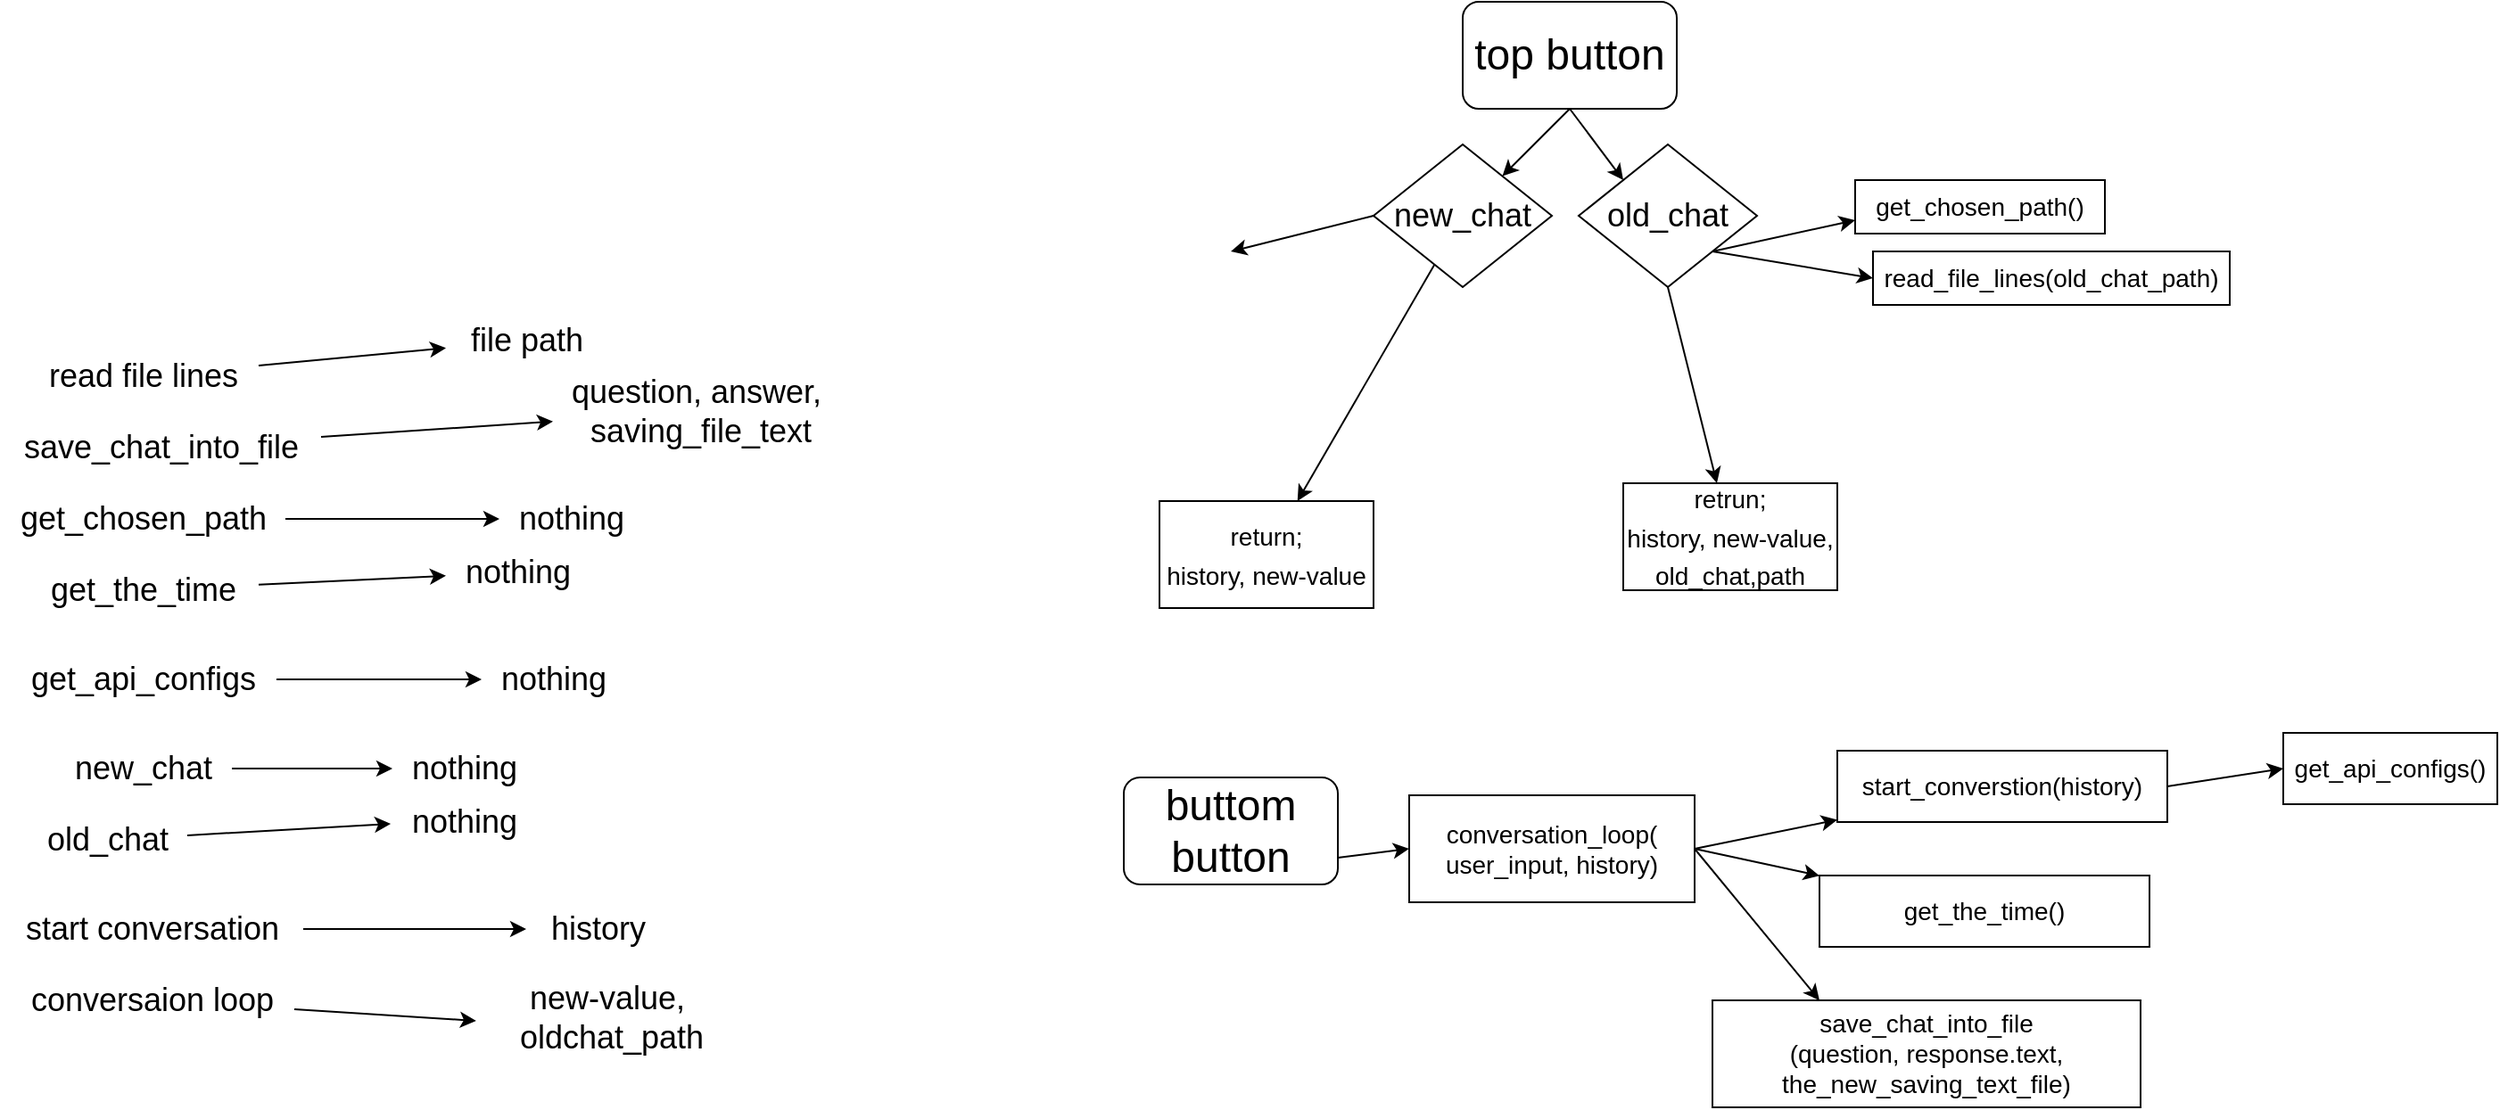 <mxfile>
    <diagram id="Rel9NG-UMl5qb77rcFle" name="Page-1">
        <mxGraphModel dx="1863" dy="183" grid="1" gridSize="10" guides="1" tooltips="1" connect="1" arrows="1" fold="1" page="1" pageScale="1" pageWidth="850" pageHeight="1100" math="0" shadow="0">
            <root>
                <mxCell id="0"/>
                <mxCell id="1" parent="0"/>
                <mxCell id="69" style="edgeStyle=none;html=1;exitX=0;exitY=0;exitDx=0;exitDy=0;entryX=0;entryY=0;entryDx=0;entryDy=0;fontSize=18;" edge="1" parent="1" source="67" target="67">
                    <mxGeometry relative="1" as="geometry"/>
                </mxCell>
                <mxCell id="70" style="edgeStyle=none;html=1;exitX=0.5;exitY=1;exitDx=0;exitDy=0;fontSize=18;" edge="1" parent="1" source="2">
                    <mxGeometry relative="1" as="geometry">
                        <mxPoint x="330" y="170" as="targetPoint"/>
                    </mxGeometry>
                </mxCell>
                <mxCell id="71" style="edgeStyle=none;html=1;exitX=0.5;exitY=1;exitDx=0;exitDy=0;fontSize=18;" edge="1" parent="1" source="2" target="66">
                    <mxGeometry relative="1" as="geometry"/>
                </mxCell>
                <mxCell id="2" value="&lt;font style=&quot;font-size: 24px;&quot;&gt;top button&lt;/font&gt;" style="rounded=1;whiteSpace=wrap;html=1;" vertex="1" parent="1">
                    <mxGeometry x="240" y="70" width="120" height="60" as="geometry"/>
                </mxCell>
                <mxCell id="88" style="edgeStyle=none;html=1;exitX=1;exitY=0.75;exitDx=0;exitDy=0;fontSize=14;entryX=0;entryY=0.5;entryDx=0;entryDy=0;" edge="1" parent="1" source="5" target="89">
                    <mxGeometry relative="1" as="geometry">
                        <mxPoint x="230" y="565" as="targetPoint"/>
                    </mxGeometry>
                </mxCell>
                <mxCell id="5" value="&lt;font style=&quot;font-size: 24px;&quot;&gt;buttom button&lt;/font&gt;" style="whiteSpace=wrap;html=1;rounded=1;" vertex="1" parent="1">
                    <mxGeometry x="50" y="505" width="120" height="60" as="geometry"/>
                </mxCell>
                <mxCell id="35" value="" style="edgeStyle=none;html=1;fontSize=18;" edge="1" parent="1" source="25" target="34">
                    <mxGeometry relative="1" as="geometry"/>
                </mxCell>
                <mxCell id="25" value="read file lines" style="text;html=1;align=center;verticalAlign=middle;resizable=0;points=[];autosize=1;strokeColor=none;fillColor=none;fontSize=18;" vertex="1" parent="1">
                    <mxGeometry x="-565" y="260" width="130" height="40" as="geometry"/>
                </mxCell>
                <mxCell id="40" value="" style="edgeStyle=none;html=1;fontSize=18;" edge="1" parent="1" source="26" target="39">
                    <mxGeometry relative="1" as="geometry"/>
                </mxCell>
                <mxCell id="26" value="save_chat_into_file" style="text;html=1;align=center;verticalAlign=middle;resizable=0;points=[];autosize=1;strokeColor=none;fillColor=none;fontSize=18;" vertex="1" parent="1">
                    <mxGeometry x="-580" y="300" width="180" height="40" as="geometry"/>
                </mxCell>
                <mxCell id="45" value="" style="edgeStyle=none;html=1;fontSize=18;" edge="1" parent="1" source="27" target="44">
                    <mxGeometry relative="1" as="geometry"/>
                </mxCell>
                <mxCell id="27" value="get_chosen_path" style="text;html=1;align=center;verticalAlign=middle;resizable=0;points=[];autosize=1;strokeColor=none;fillColor=none;fontSize=18;" vertex="1" parent="1">
                    <mxGeometry x="-580" y="340" width="160" height="40" as="geometry"/>
                </mxCell>
                <mxCell id="47" value="" style="edgeStyle=none;html=1;fontSize=18;" edge="1" parent="1" source="28" target="46">
                    <mxGeometry relative="1" as="geometry"/>
                </mxCell>
                <mxCell id="28" value="get_the_time" style="text;html=1;align=center;verticalAlign=middle;resizable=0;points=[];autosize=1;strokeColor=none;fillColor=none;fontSize=18;" vertex="1" parent="1">
                    <mxGeometry x="-565" y="380" width="130" height="40" as="geometry"/>
                </mxCell>
                <mxCell id="50" value="" style="edgeStyle=none;html=1;fontSize=18;" edge="1" parent="1" source="29" target="49">
                    <mxGeometry relative="1" as="geometry"/>
                </mxCell>
                <mxCell id="29" value="get_api_configs" style="text;html=1;align=center;verticalAlign=middle;resizable=0;points=[];autosize=1;strokeColor=none;fillColor=none;fontSize=18;" vertex="1" parent="1">
                    <mxGeometry x="-575" y="430" width="150" height="40" as="geometry"/>
                </mxCell>
                <mxCell id="52" value="" style="edgeStyle=none;html=1;fontSize=18;" edge="1" parent="1" source="30" target="51">
                    <mxGeometry relative="1" as="geometry"/>
                </mxCell>
                <mxCell id="30" value="new_chat" style="text;html=1;align=center;verticalAlign=middle;resizable=0;points=[];autosize=1;strokeColor=none;fillColor=none;fontSize=18;" vertex="1" parent="1">
                    <mxGeometry x="-550" y="480" width="100" height="40" as="geometry"/>
                </mxCell>
                <mxCell id="53" value="" style="edgeStyle=none;html=1;fontSize=18;entryX=-0.012;entryY=0.525;entryDx=0;entryDy=0;entryPerimeter=0;" edge="1" parent="1" source="31" target="54">
                    <mxGeometry relative="1" as="geometry">
                        <mxPoint x="-360" y="540" as="targetPoint"/>
                    </mxGeometry>
                </mxCell>
                <mxCell id="31" value="old_chat" style="text;html=1;align=center;verticalAlign=middle;resizable=0;points=[];autosize=1;strokeColor=none;fillColor=none;fontSize=18;" vertex="1" parent="1">
                    <mxGeometry x="-565" y="520" width="90" height="40" as="geometry"/>
                </mxCell>
                <mxCell id="59" value="" style="edgeStyle=none;html=1;fontSize=18;" edge="1" parent="1" source="32" target="58">
                    <mxGeometry relative="1" as="geometry"/>
                </mxCell>
                <mxCell id="32" value="start conversation" style="text;html=1;align=center;verticalAlign=middle;resizable=0;points=[];autosize=1;strokeColor=none;fillColor=none;fontSize=18;" vertex="1" parent="1">
                    <mxGeometry x="-580" y="570" width="170" height="40" as="geometry"/>
                </mxCell>
                <mxCell id="60" value="" style="edgeStyle=none;html=1;fontSize=18;entryX=-0.062;entryY=0.525;entryDx=0;entryDy=0;entryPerimeter=0;" edge="1" parent="1" source="33" target="61">
                    <mxGeometry relative="1" as="geometry">
                        <mxPoint x="-290" y="640" as="targetPoint"/>
                    </mxGeometry>
                </mxCell>
                <mxCell id="33" value="conversaion loop" style="text;html=1;align=center;verticalAlign=middle;resizable=0;points=[];autosize=1;strokeColor=none;fillColor=none;fontSize=18;" vertex="1" parent="1">
                    <mxGeometry x="-575" y="610" width="160" height="40" as="geometry"/>
                </mxCell>
                <mxCell id="34" value="file path" style="text;html=1;align=center;verticalAlign=middle;resizable=0;points=[];autosize=1;strokeColor=none;fillColor=none;fontSize=18;" vertex="1" parent="1">
                    <mxGeometry x="-330" y="240" width="90" height="40" as="geometry"/>
                </mxCell>
                <mxCell id="39" value="question, answer,&lt;br&gt;&amp;nbsp;saving_file_text" style="text;html=1;align=center;verticalAlign=middle;resizable=0;points=[];autosize=1;strokeColor=none;fillColor=none;fontSize=18;" vertex="1" parent="1">
                    <mxGeometry x="-270" y="270" width="160" height="60" as="geometry"/>
                </mxCell>
                <mxCell id="44" value="nothing" style="text;html=1;align=center;verticalAlign=middle;resizable=0;points=[];autosize=1;strokeColor=none;fillColor=none;fontSize=18;" vertex="1" parent="1">
                    <mxGeometry x="-300" y="340" width="80" height="40" as="geometry"/>
                </mxCell>
                <mxCell id="46" value="nothing" style="text;html=1;align=center;verticalAlign=middle;resizable=0;points=[];autosize=1;strokeColor=none;fillColor=none;fontSize=18;" vertex="1" parent="1">
                    <mxGeometry x="-330" y="370" width="80" height="40" as="geometry"/>
                </mxCell>
                <mxCell id="49" value="nothing" style="text;html=1;align=center;verticalAlign=middle;resizable=0;points=[];autosize=1;strokeColor=none;fillColor=none;fontSize=18;" vertex="1" parent="1">
                    <mxGeometry x="-310" y="430" width="80" height="40" as="geometry"/>
                </mxCell>
                <mxCell id="51" value="nothing" style="text;html=1;align=center;verticalAlign=middle;resizable=0;points=[];autosize=1;strokeColor=none;fillColor=none;fontSize=18;" vertex="1" parent="1">
                    <mxGeometry x="-360" y="480" width="80" height="40" as="geometry"/>
                </mxCell>
                <mxCell id="54" value="nothing" style="text;html=1;align=center;verticalAlign=middle;resizable=0;points=[];autosize=1;strokeColor=none;fillColor=none;fontSize=18;" vertex="1" parent="1">
                    <mxGeometry x="-360" y="510" width="80" height="40" as="geometry"/>
                </mxCell>
                <mxCell id="58" value="history" style="text;html=1;align=center;verticalAlign=middle;resizable=0;points=[];autosize=1;strokeColor=none;fillColor=none;fontSize=18;" vertex="1" parent="1">
                    <mxGeometry x="-285" y="570" width="80" height="40" as="geometry"/>
                </mxCell>
                <mxCell id="61" value="new-value,&lt;br&gt;&amp;nbsp;oldchat_path" style="text;html=1;align=center;verticalAlign=middle;resizable=0;points=[];autosize=1;strokeColor=none;fillColor=none;fontSize=18;" vertex="1" parent="1">
                    <mxGeometry x="-305" y="610" width="130" height="60" as="geometry"/>
                </mxCell>
                <mxCell id="74" value="" style="edgeStyle=none;html=1;fontSize=18;" edge="1" parent="1" source="66" target="73">
                    <mxGeometry relative="1" as="geometry"/>
                </mxCell>
                <mxCell id="86" style="edgeStyle=none;html=1;exitX=0;exitY=0.5;exitDx=0;exitDy=0;fontSize=14;" edge="1" parent="1" source="66">
                    <mxGeometry relative="1" as="geometry">
                        <mxPoint x="110" y="210" as="targetPoint"/>
                    </mxGeometry>
                </mxCell>
                <mxCell id="66" value="new_chat" style="rhombus;whiteSpace=wrap;html=1;fontSize=18;" vertex="1" parent="1">
                    <mxGeometry x="190" y="150" width="100" height="80" as="geometry"/>
                </mxCell>
                <mxCell id="76" style="edgeStyle=none;html=1;exitX=0.5;exitY=1;exitDx=0;exitDy=0;fontSize=14;" edge="1" parent="1" source="67" target="75">
                    <mxGeometry relative="1" as="geometry"/>
                </mxCell>
                <mxCell id="77" style="edgeStyle=none;html=1;exitX=1;exitY=1;exitDx=0;exitDy=0;fontSize=14;entryX=0;entryY=0.75;entryDx=0;entryDy=0;" edge="1" parent="1" source="67" target="83">
                    <mxGeometry relative="1" as="geometry">
                        <mxPoint x="440" y="198.923" as="targetPoint"/>
                    </mxGeometry>
                </mxCell>
                <mxCell id="84" style="edgeStyle=none;html=1;exitX=1;exitY=1;exitDx=0;exitDy=0;fontSize=14;entryX=0;entryY=0.5;entryDx=0;entryDy=0;" edge="1" parent="1" source="67" target="85">
                    <mxGeometry relative="1" as="geometry">
                        <mxPoint x="470" y="230" as="targetPoint"/>
                    </mxGeometry>
                </mxCell>
                <mxCell id="67" value="old_chat" style="rhombus;whiteSpace=wrap;html=1;fontSize=18;" vertex="1" parent="1">
                    <mxGeometry x="305" y="150" width="100" height="80" as="geometry"/>
                </mxCell>
                <mxCell id="73" value="&lt;font style=&quot;font-size: 14px;&quot;&gt;return;&lt;br&gt;history, new-value&lt;/font&gt;" style="whiteSpace=wrap;html=1;fontSize=18;" vertex="1" parent="1">
                    <mxGeometry x="70" y="350" width="120" height="60" as="geometry"/>
                </mxCell>
                <mxCell id="75" value="&lt;span style=&quot;font-size: 14px;&quot;&gt;retrun;&lt;br&gt;history, new-value, old_chat,path&lt;br&gt;&lt;/span&gt;" style="whiteSpace=wrap;html=1;fontSize=18;" vertex="1" parent="1">
                    <mxGeometry x="330" y="340" width="120" height="60" as="geometry"/>
                </mxCell>
                <mxCell id="83" value="get_chosen_path()" style="whiteSpace=wrap;html=1;fontSize=14;" vertex="1" parent="1">
                    <mxGeometry x="460" y="170" width="140" height="30" as="geometry"/>
                </mxCell>
                <mxCell id="85" value="read_file_lines(old_chat_path)" style="whiteSpace=wrap;html=1;fontSize=14;" vertex="1" parent="1">
                    <mxGeometry x="470" y="210" width="200" height="30" as="geometry"/>
                </mxCell>
                <mxCell id="93" style="edgeStyle=none;html=1;exitX=1;exitY=0.5;exitDx=0;exitDy=0;fontSize=14;" edge="1" parent="1" source="89" target="90">
                    <mxGeometry relative="1" as="geometry"/>
                </mxCell>
                <mxCell id="94" style="edgeStyle=none;html=1;exitX=1;exitY=0.5;exitDx=0;exitDy=0;fontSize=14;" edge="1" parent="1" source="89" target="91">
                    <mxGeometry relative="1" as="geometry"/>
                </mxCell>
                <mxCell id="95" style="edgeStyle=none;html=1;exitX=1;exitY=0.5;exitDx=0;exitDy=0;entryX=0.25;entryY=0;entryDx=0;entryDy=0;fontSize=14;" edge="1" parent="1" source="89" target="92">
                    <mxGeometry relative="1" as="geometry"/>
                </mxCell>
                <mxCell id="89" value="conversation_loop(&lt;br&gt;user_input, history)" style="whiteSpace=wrap;html=1;fontSize=14;" vertex="1" parent="1">
                    <mxGeometry x="210" y="515" width="160" height="60" as="geometry"/>
                </mxCell>
                <mxCell id="98" style="edgeStyle=none;html=1;exitX=1;exitY=0.5;exitDx=0;exitDy=0;entryX=0;entryY=0.5;entryDx=0;entryDy=0;fontSize=14;" edge="1" parent="1" source="90" target="96">
                    <mxGeometry relative="1" as="geometry"/>
                </mxCell>
                <mxCell id="90" value="start_converstion(history)" style="whiteSpace=wrap;html=1;fontSize=14;" vertex="1" parent="1">
                    <mxGeometry x="450" y="490" width="185" height="40" as="geometry"/>
                </mxCell>
                <mxCell id="91" value="get_the_time()" style="whiteSpace=wrap;html=1;fontSize=14;" vertex="1" parent="1">
                    <mxGeometry x="440" y="560" width="185" height="40" as="geometry"/>
                </mxCell>
                <mxCell id="92" value="save_chat_into_file&lt;br&gt;(question, response.text, the_new_saving_text_file)" style="whiteSpace=wrap;html=1;fontSize=14;" vertex="1" parent="1">
                    <mxGeometry x="380" y="630" width="240" height="60" as="geometry"/>
                </mxCell>
                <mxCell id="96" value="get_api_configs()" style="whiteSpace=wrap;html=1;fontSize=14;" vertex="1" parent="1">
                    <mxGeometry x="700" y="480" width="120" height="40" as="geometry"/>
                </mxCell>
            </root>
        </mxGraphModel>
    </diagram>
</mxfile>